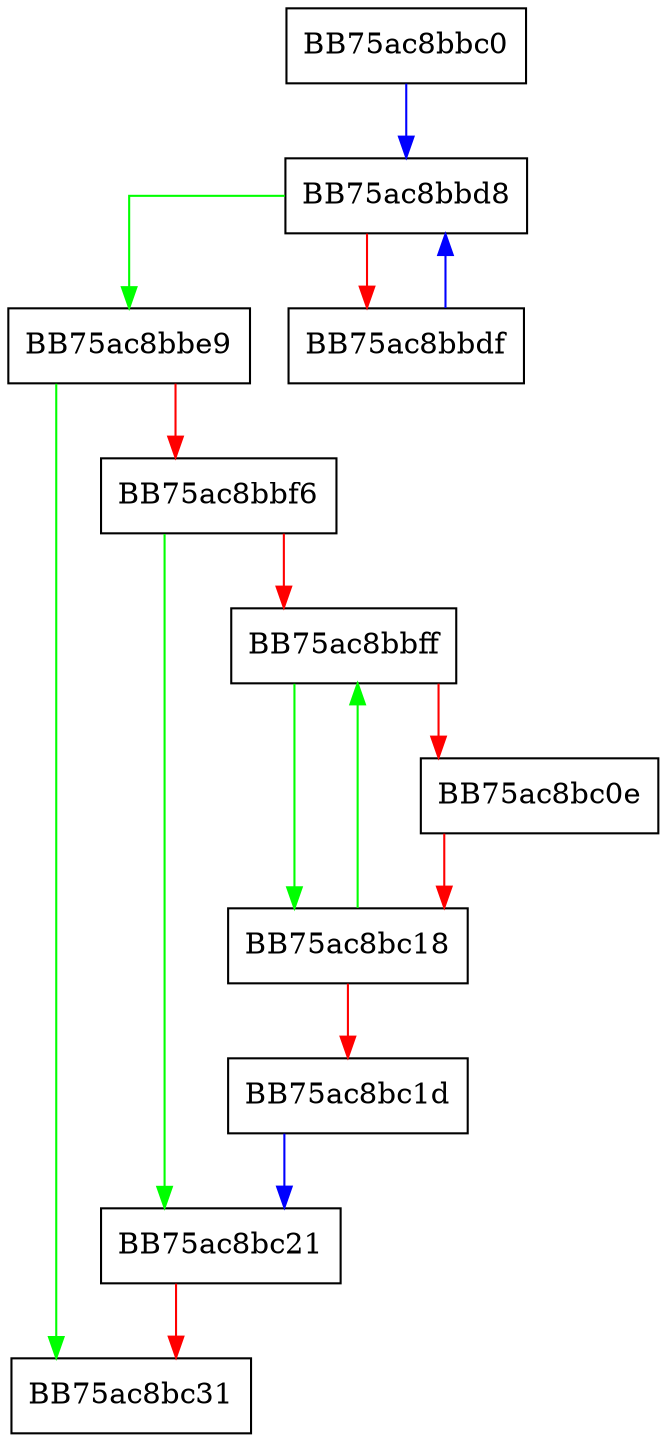 digraph _Tidy {
  node [shape="box"];
  graph [splines=ortho];
  BB75ac8bbc0 -> BB75ac8bbd8 [color="blue"];
  BB75ac8bbd8 -> BB75ac8bbe9 [color="green"];
  BB75ac8bbd8 -> BB75ac8bbdf [color="red"];
  BB75ac8bbdf -> BB75ac8bbd8 [color="blue"];
  BB75ac8bbe9 -> BB75ac8bc31 [color="green"];
  BB75ac8bbe9 -> BB75ac8bbf6 [color="red"];
  BB75ac8bbf6 -> BB75ac8bc21 [color="green"];
  BB75ac8bbf6 -> BB75ac8bbff [color="red"];
  BB75ac8bbff -> BB75ac8bc18 [color="green"];
  BB75ac8bbff -> BB75ac8bc0e [color="red"];
  BB75ac8bc0e -> BB75ac8bc18 [color="red"];
  BB75ac8bc18 -> BB75ac8bbff [color="green"];
  BB75ac8bc18 -> BB75ac8bc1d [color="red"];
  BB75ac8bc1d -> BB75ac8bc21 [color="blue"];
  BB75ac8bc21 -> BB75ac8bc31 [color="red"];
}